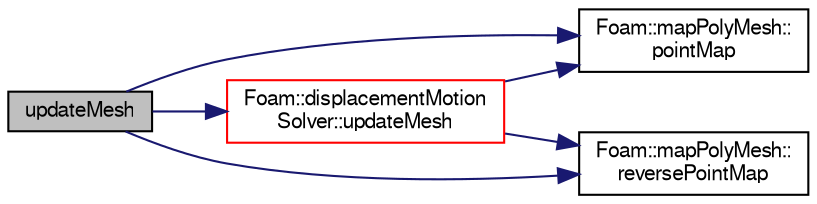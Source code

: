 digraph "updateMesh"
{
  bgcolor="transparent";
  edge [fontname="FreeSans",fontsize="10",labelfontname="FreeSans",labelfontsize="10"];
  node [fontname="FreeSans",fontsize="10",shape=record];
  rankdir="LR";
  Node434 [label="updateMesh",height=0.2,width=0.4,color="black", fillcolor="grey75", style="filled", fontcolor="black"];
  Node434 -> Node435 [color="midnightblue",fontsize="10",style="solid",fontname="FreeSans"];
  Node435 [label="Foam::mapPolyMesh::\lpointMap",height=0.2,width=0.4,color="black",URL="$a27386.html#a68d49d7f8498d18184c42587594b0ae6",tooltip="Old point map. "];
  Node434 -> Node436 [color="midnightblue",fontsize="10",style="solid",fontname="FreeSans"];
  Node436 [label="Foam::mapPolyMesh::\lreversePointMap",height=0.2,width=0.4,color="black",URL="$a27386.html#a552b6f73bc2391a9c807f787f9774a39",tooltip="Reverse point map. "];
  Node434 -> Node437 [color="midnightblue",fontsize="10",style="solid",fontname="FreeSans"];
  Node437 [label="Foam::displacementMotion\lSolver::updateMesh",height=0.2,width=0.4,color="red",URL="$a21574.html#ad57565956fd4064299f4bd3c4eebb1d4",tooltip="Update local data for topology changes. "];
  Node437 -> Node435 [color="midnightblue",fontsize="10",style="solid",fontname="FreeSans"];
  Node437 -> Node436 [color="midnightblue",fontsize="10",style="solid",fontname="FreeSans"];
}
